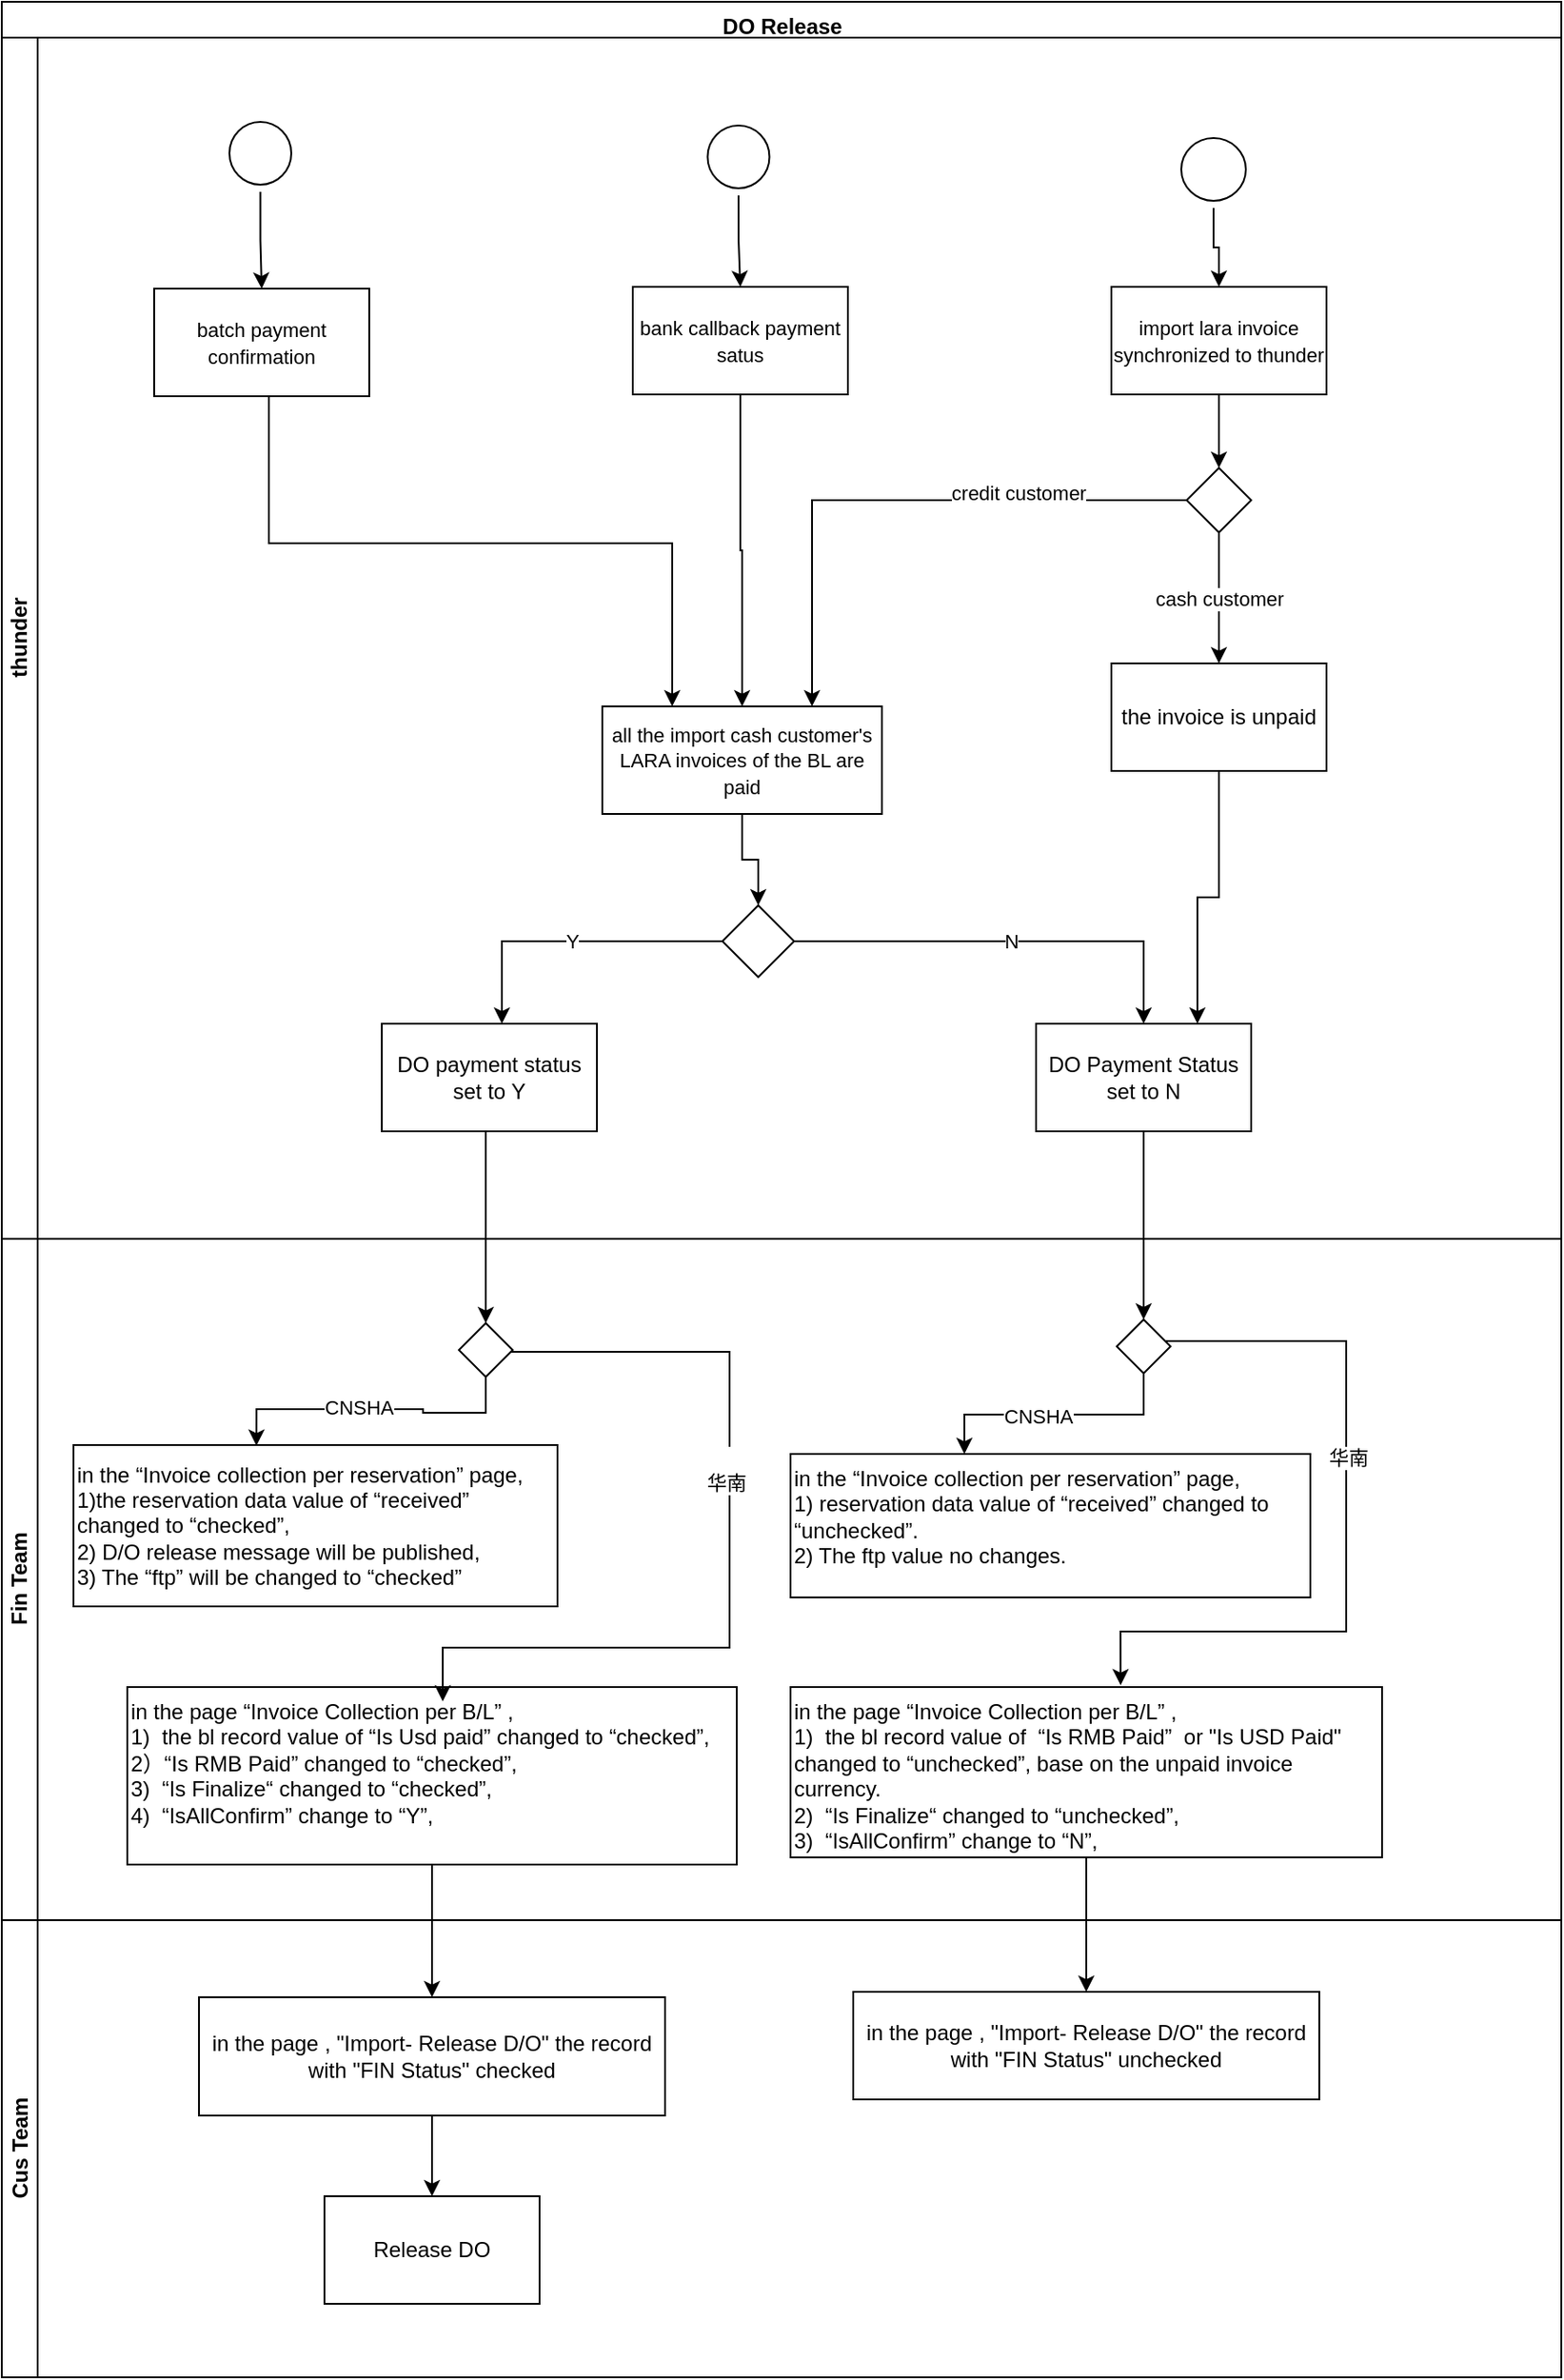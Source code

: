 <mxfile version="20.6.0" type="github">
  <diagram name="Page-1" id="c7488fd3-1785-93aa-aadb-54a6760d102a">
    <mxGraphModel dx="1689" dy="1077" grid="0" gridSize="10" guides="1" tooltips="1" connect="1" arrows="1" fold="1" page="0" pageScale="1" pageWidth="1100" pageHeight="850" background="none" math="0" shadow="0">
      <root>
        <mxCell id="0" />
        <mxCell id="1" parent="0" />
        <mxCell id="8AGGI85d68rVye7En7mw-134" value="DO Release" style="swimlane;childLayout=stackLayout;resizeParent=1;resizeParentMax=0;horizontal=1;startSize=20;horizontalStack=0;html=1;align=center;verticalAlign=top;" parent="1" vertex="1">
          <mxGeometry x="358" y="200" width="870" height="1325" as="geometry" />
        </mxCell>
        <mxCell id="8AGGI85d68rVye7En7mw-135" value="thunder" style="swimlane;startSize=20;horizontal=0;html=1;" parent="8AGGI85d68rVye7En7mw-134" vertex="1">
          <mxGeometry y="20" width="870" height="670" as="geometry" />
        </mxCell>
        <mxCell id="RjHNDGc8zNgWSMFkBe8W-32" style="edgeStyle=orthogonalEdgeStyle;rounded=0;orthogonalLoop=1;jettySize=auto;html=1;" edge="1" parent="8AGGI85d68rVye7En7mw-135" source="8AGGI85d68rVye7En7mw-138" target="8AGGI85d68rVye7En7mw-144">
          <mxGeometry relative="1" as="geometry" />
        </mxCell>
        <mxCell id="8AGGI85d68rVye7En7mw-138" value="" style="ellipse;html=1;shape=startState;fillColor=none;strokeColor=default;" parent="8AGGI85d68rVye7En7mw-135" vertex="1">
          <mxGeometry x="654" y="52" width="44" height="43" as="geometry" />
        </mxCell>
        <mxCell id="RjHNDGc8zNgWSMFkBe8W-10" value="" style="edgeStyle=orthogonalEdgeStyle;rounded=0;orthogonalLoop=1;jettySize=auto;html=1;" edge="1" parent="8AGGI85d68rVye7En7mw-135" source="8AGGI85d68rVye7En7mw-144" target="RjHNDGc8zNgWSMFkBe8W-9">
          <mxGeometry relative="1" as="geometry" />
        </mxCell>
        <mxCell id="8AGGI85d68rVye7En7mw-144" value="&lt;span style=&quot;font-size: 11px; background-color: rgb(255, 255, 255);&quot;&gt;import lara invoice synchronized to thunder&lt;/span&gt;" style="whiteSpace=wrap;html=1;fillColor=none;strokeColor=default;" parent="8AGGI85d68rVye7En7mw-135" vertex="1">
          <mxGeometry x="619" y="139" width="120" height="60" as="geometry" />
        </mxCell>
        <mxCell id="8AGGI85d68rVye7En7mw-150" value="Y" style="edgeStyle=orthogonalEdgeStyle;rounded=0;orthogonalLoop=1;jettySize=auto;html=1;" parent="8AGGI85d68rVye7En7mw-135" source="8AGGI85d68rVye7En7mw-146" target="8AGGI85d68rVye7En7mw-149" edge="1">
          <mxGeometry relative="1" as="geometry">
            <Array as="points">
              <mxPoint x="279" y="504" />
            </Array>
          </mxGeometry>
        </mxCell>
        <mxCell id="8AGGI85d68rVye7En7mw-152" value="N" style="edgeStyle=orthogonalEdgeStyle;rounded=0;orthogonalLoop=1;jettySize=auto;html=1;" parent="8AGGI85d68rVye7En7mw-135" source="8AGGI85d68rVye7En7mw-146" target="8AGGI85d68rVye7En7mw-151" edge="1">
          <mxGeometry relative="1" as="geometry" />
        </mxCell>
        <mxCell id="8AGGI85d68rVye7En7mw-146" value="" style="rhombus;whiteSpace=wrap;html=1;fillColor=none;strokeColor=default;" parent="8AGGI85d68rVye7En7mw-135" vertex="1">
          <mxGeometry x="402" y="484" width="40" height="40" as="geometry" />
        </mxCell>
        <mxCell id="8AGGI85d68rVye7En7mw-149" value="DO payment status set to Y" style="whiteSpace=wrap;html=1;fillColor=none;strokeColor=default;" parent="8AGGI85d68rVye7En7mw-135" vertex="1">
          <mxGeometry x="212" y="550" width="120" height="60" as="geometry" />
        </mxCell>
        <mxCell id="8AGGI85d68rVye7En7mw-151" value="DO Payment Status set to N" style="whiteSpace=wrap;html=1;fillColor=none;strokeColor=default;" parent="8AGGI85d68rVye7En7mw-135" vertex="1">
          <mxGeometry x="577" y="550" width="120" height="60" as="geometry" />
        </mxCell>
        <mxCell id="RjHNDGc8zNgWSMFkBe8W-33" style="edgeStyle=orthogonalEdgeStyle;rounded=0;orthogonalLoop=1;jettySize=auto;html=1;entryX=0.5;entryY=0;entryDx=0;entryDy=0;" edge="1" parent="8AGGI85d68rVye7En7mw-135" source="8AGGI85d68rVye7En7mw-166" target="RjHNDGc8zNgWSMFkBe8W-17">
          <mxGeometry relative="1" as="geometry" />
        </mxCell>
        <mxCell id="8AGGI85d68rVye7En7mw-166" value="&lt;span style=&quot;font-size: 11px; background-color: rgb(255, 255, 255);&quot;&gt;bank callback payment satus&lt;/span&gt;" style="whiteSpace=wrap;html=1;fillColor=none;strokeColor=default;" parent="8AGGI85d68rVye7En7mw-135" vertex="1">
          <mxGeometry x="352" y="139" width="120" height="60" as="geometry" />
        </mxCell>
        <mxCell id="8AGGI85d68rVye7En7mw-171" style="edgeStyle=orthogonalEdgeStyle;rounded=0;orthogonalLoop=1;jettySize=auto;html=1;fontColor=none;" parent="8AGGI85d68rVye7En7mw-135" source="8AGGI85d68rVye7En7mw-168" target="8AGGI85d68rVye7En7mw-166" edge="1">
          <mxGeometry relative="1" as="geometry" />
        </mxCell>
        <mxCell id="8AGGI85d68rVye7En7mw-168" value="" style="ellipse;html=1;shape=startState;fillColor=none;strokeColor=default;fontColor=none;noLabel=1;" parent="8AGGI85d68rVye7En7mw-135" vertex="1">
          <mxGeometry x="389.75" y="45" width="42.5" height="43" as="geometry" />
        </mxCell>
        <mxCell id="RjHNDGc8zNgWSMFkBe8W-12" value="cash customer" style="edgeStyle=orthogonalEdgeStyle;rounded=0;orthogonalLoop=1;jettySize=auto;html=1;" edge="1" parent="8AGGI85d68rVye7En7mw-135" source="RjHNDGc8zNgWSMFkBe8W-9" target="RjHNDGc8zNgWSMFkBe8W-11">
          <mxGeometry relative="1" as="geometry" />
        </mxCell>
        <mxCell id="RjHNDGc8zNgWSMFkBe8W-18" value="" style="edgeStyle=orthogonalEdgeStyle;rounded=0;orthogonalLoop=1;jettySize=auto;html=1;entryX=0.75;entryY=0;entryDx=0;entryDy=0;" edge="1" parent="8AGGI85d68rVye7En7mw-135" source="RjHNDGc8zNgWSMFkBe8W-9" target="RjHNDGc8zNgWSMFkBe8W-17">
          <mxGeometry relative="1" as="geometry" />
        </mxCell>
        <mxCell id="RjHNDGc8zNgWSMFkBe8W-19" value="credit customer" style="edgeLabel;html=1;align=center;verticalAlign=middle;resizable=0;points=[];" vertex="1" connectable="0" parent="RjHNDGc8zNgWSMFkBe8W-18">
          <mxGeometry x="-0.426" y="-4" relative="1" as="geometry">
            <mxPoint x="-1" as="offset" />
          </mxGeometry>
        </mxCell>
        <mxCell id="RjHNDGc8zNgWSMFkBe8W-9" value="" style="rhombus;whiteSpace=wrap;html=1;fillColor=none;" vertex="1" parent="8AGGI85d68rVye7En7mw-135">
          <mxGeometry x="661" y="240" width="36" height="36" as="geometry" />
        </mxCell>
        <mxCell id="RjHNDGc8zNgWSMFkBe8W-34" style="edgeStyle=orthogonalEdgeStyle;rounded=0;orthogonalLoop=1;jettySize=auto;html=1;entryX=0.75;entryY=0;entryDx=0;entryDy=0;" edge="1" parent="8AGGI85d68rVye7En7mw-135" source="RjHNDGc8zNgWSMFkBe8W-11" target="8AGGI85d68rVye7En7mw-151">
          <mxGeometry relative="1" as="geometry" />
        </mxCell>
        <mxCell id="RjHNDGc8zNgWSMFkBe8W-11" value="the invoice is unpaid" style="whiteSpace=wrap;html=1;fillColor=none;" vertex="1" parent="8AGGI85d68rVye7En7mw-135">
          <mxGeometry x="619" y="349" width="120" height="60" as="geometry" />
        </mxCell>
        <mxCell id="RjHNDGc8zNgWSMFkBe8W-28" style="edgeStyle=orthogonalEdgeStyle;rounded=0;orthogonalLoop=1;jettySize=auto;html=1;entryX=0.5;entryY=0;entryDx=0;entryDy=0;" edge="1" parent="8AGGI85d68rVye7En7mw-135" source="RjHNDGc8zNgWSMFkBe8W-17" target="8AGGI85d68rVye7En7mw-146">
          <mxGeometry relative="1" as="geometry" />
        </mxCell>
        <mxCell id="RjHNDGc8zNgWSMFkBe8W-17" value="&lt;span style=&quot;font-size: 11px;&quot;&gt;all the import cash customer&#39;s LARA invoices of the BL are paid&lt;/span&gt;" style="whiteSpace=wrap;html=1;fillColor=none;" vertex="1" parent="8AGGI85d68rVye7En7mw-135">
          <mxGeometry x="335" y="373" width="156" height="60" as="geometry" />
        </mxCell>
        <mxCell id="RjHNDGc8zNgWSMFkBe8W-35" value="" style="ellipse;html=1;shape=startState;fillColor=none;strokeColor=default;fontColor=none;noLabel=1;" vertex="1" parent="8AGGI85d68rVye7En7mw-135">
          <mxGeometry x="123" y="43" width="42.5" height="43" as="geometry" />
        </mxCell>
        <mxCell id="8AGGI85d68rVye7En7mw-136" value="Fin Team" style="swimlane;startSize=20;horizontal=0;html=1;" parent="8AGGI85d68rVye7En7mw-134" vertex="1">
          <mxGeometry y="690" width="870" height="380" as="geometry" />
        </mxCell>
        <mxCell id="8AGGI85d68rVye7En7mw-157" value="&lt;span lang=&quot;EN-US&quot;&gt;in the “Invoice collection per reservation” page,&lt;br&gt;1)the reservation data value of “received” changed to “checked”, &lt;br&gt;2) D/O release message will be published, &lt;br&gt;&lt;div style=&quot;&quot;&gt;&lt;span style=&quot;background-color: initial;&quot;&gt;3) The “ftp” will be changed to “&lt;/span&gt;checked&lt;span style=&quot;background-color: initial;&quot;&gt;”&lt;/span&gt;&lt;/div&gt;&lt;/span&gt;" style="whiteSpace=wrap;html=1;fillColor=none;strokeColor=default;align=left;" parent="8AGGI85d68rVye7En7mw-136" vertex="1">
          <mxGeometry x="40" y="115" width="270" height="90" as="geometry" />
        </mxCell>
        <mxCell id="8AGGI85d68rVye7En7mw-160" value="&lt;span lang=&quot;EN-US&quot;&gt;in the “Invoice collection per reservation” page,&lt;br&gt;1) reservation data value of “received” changed to&lt;br&gt;“unchecked”.&lt;br&gt;2) The ftp value no changes.&lt;/span&gt;" style="whiteSpace=wrap;html=1;fillColor=none;strokeColor=default;align=left;verticalAlign=top;" parent="8AGGI85d68rVye7En7mw-136" vertex="1">
          <mxGeometry x="440" y="120" width="290" height="80" as="geometry" />
        </mxCell>
        <mxCell id="8AGGI85d68rVye7En7mw-178" style="edgeStyle=orthogonalEdgeStyle;rounded=0;orthogonalLoop=1;jettySize=auto;html=1;entryX=0.378;entryY=0.004;entryDx=0;entryDy=0;entryPerimeter=0;fontColor=none;" parent="8AGGI85d68rVye7En7mw-136" source="8AGGI85d68rVye7En7mw-177" target="8AGGI85d68rVye7En7mw-157" edge="1">
          <mxGeometry relative="1" as="geometry" />
        </mxCell>
        <mxCell id="8AGGI85d68rVye7En7mw-179" value="CNSHA" style="edgeLabel;html=1;align=center;verticalAlign=middle;resizable=0;points=[];fontColor=none;" parent="8AGGI85d68rVye7En7mw-178" vertex="1" connectable="0">
          <mxGeometry x="0.097" y="-1" relative="1" as="geometry">
            <mxPoint as="offset" />
          </mxGeometry>
        </mxCell>
        <mxCell id="8AGGI85d68rVye7En7mw-177" value="" style="rhombus;whiteSpace=wrap;html=1;fillColor=none;strokeColor=default;fontColor=none;" parent="8AGGI85d68rVye7En7mw-136" vertex="1">
          <mxGeometry x="255" y="47" width="30" height="30" as="geometry" />
        </mxCell>
        <mxCell id="8AGGI85d68rVye7En7mw-181" value="&lt;span lang=&quot;EN-US&quot;&gt;in the page “Invoice Collection per B/L” , &lt;br&gt;1)&amp;nbsp; the bl record value of “Is Usd paid” changed to “checked”, &lt;br&gt;2）“Is RMB Paid” changed to “checked”, &lt;br&gt;3)&amp;nbsp; “Is Finalize&lt;/span&gt;&lt;span&gt;“ &lt;span lang=&quot;EN-US&quot;&gt;changed to “checked”,&lt;br&gt;4)&amp;nbsp; “IsAllConfirm” change to “Y”,&lt;/span&gt;&lt;/span&gt;" style="rounded=0;whiteSpace=wrap;html=1;strokeColor=default;fontColor=none;fillColor=none;align=left;verticalAlign=top;" parent="8AGGI85d68rVye7En7mw-136" vertex="1">
          <mxGeometry x="70" y="250" width="340" height="99" as="geometry" />
        </mxCell>
        <mxCell id="8AGGI85d68rVye7En7mw-180" value="&lt;br&gt;&lt;span&gt;华南&lt;/span&gt;&lt;br&gt;" style="edgeStyle=orthogonalEdgeStyle;rounded=0;orthogonalLoop=1;jettySize=auto;html=1;fontColor=none;entryX=0.5;entryY=0;entryDx=0;entryDy=0;" parent="8AGGI85d68rVye7En7mw-136" edge="1">
          <mxGeometry x="-0.213" y="-2" relative="1" as="geometry">
            <mxPoint x="246" y="258" as="targetPoint" />
            <Array as="points">
              <mxPoint x="406" y="63" />
              <mxPoint x="406" y="228" />
              <mxPoint x="246" y="228" />
            </Array>
            <mxPoint as="offset" />
            <mxPoint x="284" y="63.0" as="sourcePoint" />
          </mxGeometry>
        </mxCell>
        <mxCell id="8AGGI85d68rVye7En7mw-193" style="edgeStyle=orthogonalEdgeStyle;rounded=0;orthogonalLoop=1;jettySize=auto;html=1;fontColor=none;" parent="8AGGI85d68rVye7En7mw-136" source="8AGGI85d68rVye7En7mw-191" target="8AGGI85d68rVye7En7mw-160" edge="1">
          <mxGeometry relative="1" as="geometry">
            <Array as="points">
              <mxPoint x="637" y="98" />
              <mxPoint x="537" y="98" />
            </Array>
          </mxGeometry>
        </mxCell>
        <mxCell id="8AGGI85d68rVye7En7mw-194" value="CNSHA" style="edgeLabel;html=1;align=center;verticalAlign=middle;resizable=0;points=[];fontColor=none;" parent="8AGGI85d68rVye7En7mw-193" vertex="1" connectable="0">
          <mxGeometry x="0.14" y="1" relative="1" as="geometry">
            <mxPoint as="offset" />
          </mxGeometry>
        </mxCell>
        <mxCell id="8AGGI85d68rVye7En7mw-205" style="edgeStyle=orthogonalEdgeStyle;rounded=0;orthogonalLoop=1;jettySize=auto;html=1;fontColor=none;entryX=0.558;entryY=-0.011;entryDx=0;entryDy=0;entryPerimeter=0;" parent="8AGGI85d68rVye7En7mw-136" source="8AGGI85d68rVye7En7mw-191" target="8AGGI85d68rVye7En7mw-196" edge="1">
          <mxGeometry relative="1" as="geometry">
            <Array as="points">
              <mxPoint x="750" y="57" />
              <mxPoint x="750" y="219" />
              <mxPoint x="624" y="219" />
            </Array>
            <mxPoint x="626" y="247" as="targetPoint" />
          </mxGeometry>
        </mxCell>
        <mxCell id="8AGGI85d68rVye7En7mw-206" value="华南" style="edgeLabel;html=1;align=center;verticalAlign=middle;resizable=0;points=[];fontColor=none;" parent="8AGGI85d68rVye7En7mw-205" vertex="1" connectable="0">
          <mxGeometry x="-0.514" y="-4" relative="1" as="geometry">
            <mxPoint x="5" y="64" as="offset" />
          </mxGeometry>
        </mxCell>
        <mxCell id="8AGGI85d68rVye7En7mw-191" value="" style="rhombus;whiteSpace=wrap;html=1;fillColor=none;strokeColor=default;fontColor=none;" parent="8AGGI85d68rVye7En7mw-136" vertex="1">
          <mxGeometry x="622" y="45" width="30" height="30" as="geometry" />
        </mxCell>
        <mxCell id="8AGGI85d68rVye7En7mw-196" value="&lt;span lang=&quot;EN-US&quot;&gt;in the page “Invoice Collection per B/L” ,&lt;br&gt;1)&amp;nbsp; the bl record value of&amp;nbsp; “Is RMB Paid”&amp;nbsp; or &quot;Is USD Paid&quot; changed to “unchecked”, base on the unpaid invoice currency.&lt;br&gt;2)&amp;nbsp; “Is Finalize&lt;/span&gt;“&amp;nbsp;&lt;span lang=&quot;EN-US&quot;&gt;changed to “unchecked”,&lt;br&gt;3)&amp;nbsp; “IsAllConfirm” change to “N”,&lt;/span&gt;" style="rounded=0;whiteSpace=wrap;html=1;strokeColor=default;fontColor=none;fillColor=none;align=left;verticalAlign=top;" parent="8AGGI85d68rVye7En7mw-136" vertex="1">
          <mxGeometry x="440" y="250" width="330" height="95" as="geometry" />
        </mxCell>
        <mxCell id="8AGGI85d68rVye7En7mw-188" value="" style="edgeStyle=orthogonalEdgeStyle;rounded=0;orthogonalLoop=1;jettySize=auto;html=1;fontColor=none;entryX=0.5;entryY=0;entryDx=0;entryDy=0;" parent="8AGGI85d68rVye7En7mw-134" target="8AGGI85d68rVye7En7mw-177" edge="1">
          <mxGeometry relative="1" as="geometry">
            <mxPoint x="267" y="630" as="sourcePoint" />
            <mxPoint x="270.0" y="819" as="targetPoint" />
            <Array as="points">
              <mxPoint x="270" y="630" />
              <mxPoint x="270" y="730" />
            </Array>
          </mxGeometry>
        </mxCell>
        <mxCell id="8AGGI85d68rVye7En7mw-197" style="edgeStyle=orthogonalEdgeStyle;rounded=0;orthogonalLoop=1;jettySize=auto;html=1;fontColor=none;entryX=0.5;entryY=0;entryDx=0;entryDy=0;" parent="8AGGI85d68rVye7En7mw-134" source="8AGGI85d68rVye7En7mw-196" target="8AGGI85d68rVye7En7mw-198" edge="1">
          <mxGeometry relative="1" as="geometry">
            <mxPoint x="680" y="920" as="targetPoint" />
          </mxGeometry>
        </mxCell>
        <mxCell id="8AGGI85d68rVye7En7mw-189" style="edgeStyle=orthogonalEdgeStyle;rounded=0;orthogonalLoop=1;jettySize=auto;html=1;fontColor=none;" parent="8AGGI85d68rVye7En7mw-134" source="8AGGI85d68rVye7En7mw-181" target="8AGGI85d68rVye7En7mw-190" edge="1">
          <mxGeometry relative="1" as="geometry">
            <mxPoint x="360" y="930" as="targetPoint" />
          </mxGeometry>
        </mxCell>
        <mxCell id="8AGGI85d68rVye7En7mw-137" value="Cus Team" style="swimlane;startSize=20;horizontal=0;html=1;" parent="8AGGI85d68rVye7En7mw-134" vertex="1">
          <mxGeometry y="1070" width="870" height="255" as="geometry" />
        </mxCell>
        <mxCell id="8AGGI85d68rVye7En7mw-198" value="&lt;span lang=&quot;EN-US&quot;&gt;in the page , &quot;Import- Release D/O&quot; the record with &quot;FIN Status&quot; unchecked&lt;/span&gt;" style="rounded=0;whiteSpace=wrap;html=1;strokeColor=default;fontColor=none;fillColor=none;" parent="8AGGI85d68rVye7En7mw-137" vertex="1">
          <mxGeometry x="475" y="40" width="260" height="60" as="geometry" />
        </mxCell>
        <mxCell id="RjHNDGc8zNgWSMFkBe8W-5" value="" style="edgeStyle=orthogonalEdgeStyle;rounded=0;orthogonalLoop=1;jettySize=auto;html=1;" edge="1" parent="8AGGI85d68rVye7En7mw-137" source="8AGGI85d68rVye7En7mw-190" target="RjHNDGc8zNgWSMFkBe8W-4">
          <mxGeometry relative="1" as="geometry" />
        </mxCell>
        <mxCell id="8AGGI85d68rVye7En7mw-190" value="&lt;span lang=&quot;EN-US&quot;&gt;in the page , &quot;Import- Release D/O&quot; the record with &quot;FIN Status&quot; checked&lt;/span&gt;" style="rounded=0;whiteSpace=wrap;html=1;strokeColor=default;fontColor=none;fillColor=none;" parent="8AGGI85d68rVye7En7mw-137" vertex="1">
          <mxGeometry x="110" y="43" width="260" height="66" as="geometry" />
        </mxCell>
        <mxCell id="RjHNDGc8zNgWSMFkBe8W-4" value="Release DO" style="whiteSpace=wrap;html=1;fillColor=none;fontColor=none;rounded=0;" vertex="1" parent="8AGGI85d68rVye7En7mw-137">
          <mxGeometry x="180" y="154" width="120" height="60" as="geometry" />
        </mxCell>
        <mxCell id="RjHNDGc8zNgWSMFkBe8W-8" style="edgeStyle=orthogonalEdgeStyle;rounded=0;orthogonalLoop=1;jettySize=auto;html=1;entryX=0.5;entryY=0;entryDx=0;entryDy=0;" edge="1" parent="8AGGI85d68rVye7En7mw-134" source="8AGGI85d68rVye7En7mw-151" target="8AGGI85d68rVye7En7mw-191">
          <mxGeometry relative="1" as="geometry" />
        </mxCell>
        <mxCell id="RjHNDGc8zNgWSMFkBe8W-40" style="edgeStyle=orthogonalEdgeStyle;rounded=0;orthogonalLoop=1;jettySize=auto;html=1;entryX=0.25;entryY=0;entryDx=0;entryDy=0;exitX=0.5;exitY=1;exitDx=0;exitDy=0;" edge="1" parent="1" source="RjHNDGc8zNgWSMFkBe8W-37" target="RjHNDGc8zNgWSMFkBe8W-17">
          <mxGeometry relative="1" as="geometry">
            <mxPoint x="507.0" y="386" as="sourcePoint" />
            <mxPoint x="742" y="543" as="targetPoint" />
            <Array as="points">
              <mxPoint x="507" y="420" />
              <mxPoint x="507" y="502" />
              <mxPoint x="732" y="502" />
            </Array>
          </mxGeometry>
        </mxCell>
        <mxCell id="RjHNDGc8zNgWSMFkBe8W-37" value="&lt;span style=&quot;font-size: 11px;&quot;&gt;batch payment confirmation&lt;/span&gt;" style="whiteSpace=wrap;html=1;fillColor=none;strokeColor=default;" vertex="1" parent="1">
          <mxGeometry x="443" y="360" width="120" height="60" as="geometry" />
        </mxCell>
        <mxCell id="RjHNDGc8zNgWSMFkBe8W-39" style="edgeStyle=orthogonalEdgeStyle;rounded=0;orthogonalLoop=1;jettySize=auto;html=1;" edge="1" parent="1" source="RjHNDGc8zNgWSMFkBe8W-35" target="RjHNDGc8zNgWSMFkBe8W-37">
          <mxGeometry relative="1" as="geometry" />
        </mxCell>
      </root>
    </mxGraphModel>
  </diagram>
</mxfile>
